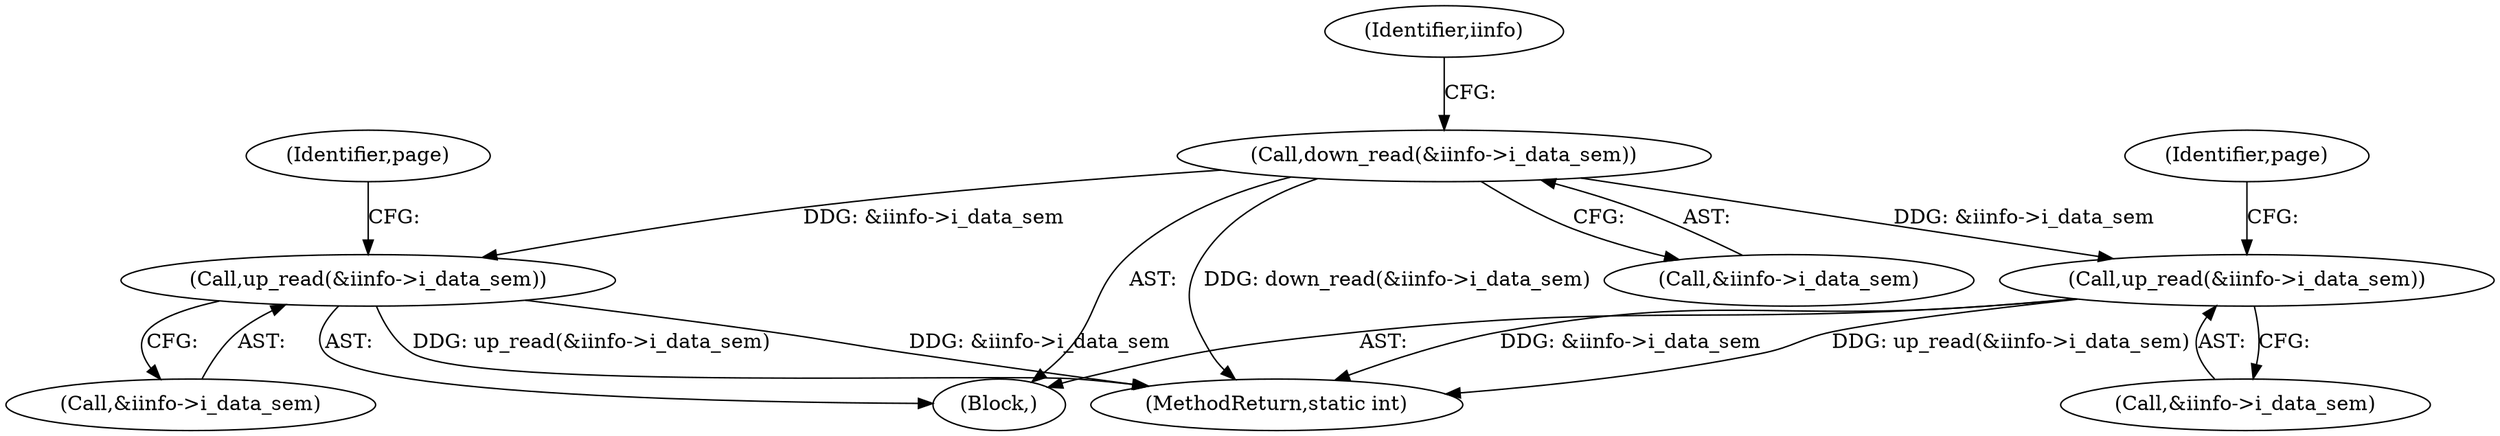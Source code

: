 digraph "0_linux_a1d47b262952a45aae62bd49cfaf33dd76c11a2c@API" {
"1000138" [label="(Call,down_read(&iinfo->i_data_sem))"];
"1000190" [label="(Call,up_read(&iinfo->i_data_sem))"];
"1000204" [label="(Call,up_read(&iinfo->i_data_sem))"];
"1000204" [label="(Call,up_read(&iinfo->i_data_sem))"];
"1000205" [label="(Call,&iinfo->i_data_sem)"];
"1000190" [label="(Call,up_read(&iinfo->i_data_sem))"];
"1000103" [label="(Block,)"];
"1000146" [label="(Identifier,iinfo)"];
"1000191" [label="(Call,&iinfo->i_data_sem)"];
"1000139" [label="(Call,&iinfo->i_data_sem)"];
"1000217" [label="(MethodReturn,static int)"];
"1000138" [label="(Call,down_read(&iinfo->i_data_sem))"];
"1000196" [label="(Identifier,page)"];
"1000210" [label="(Identifier,page)"];
"1000138" -> "1000103"  [label="AST: "];
"1000138" -> "1000139"  [label="CFG: "];
"1000139" -> "1000138"  [label="AST: "];
"1000146" -> "1000138"  [label="CFG: "];
"1000138" -> "1000217"  [label="DDG: down_read(&iinfo->i_data_sem)"];
"1000138" -> "1000190"  [label="DDG: &iinfo->i_data_sem"];
"1000138" -> "1000204"  [label="DDG: &iinfo->i_data_sem"];
"1000190" -> "1000103"  [label="AST: "];
"1000190" -> "1000191"  [label="CFG: "];
"1000191" -> "1000190"  [label="AST: "];
"1000196" -> "1000190"  [label="CFG: "];
"1000190" -> "1000217"  [label="DDG: up_read(&iinfo->i_data_sem)"];
"1000190" -> "1000217"  [label="DDG: &iinfo->i_data_sem"];
"1000204" -> "1000103"  [label="AST: "];
"1000204" -> "1000205"  [label="CFG: "];
"1000205" -> "1000204"  [label="AST: "];
"1000210" -> "1000204"  [label="CFG: "];
"1000204" -> "1000217"  [label="DDG: &iinfo->i_data_sem"];
"1000204" -> "1000217"  [label="DDG: up_read(&iinfo->i_data_sem)"];
}
